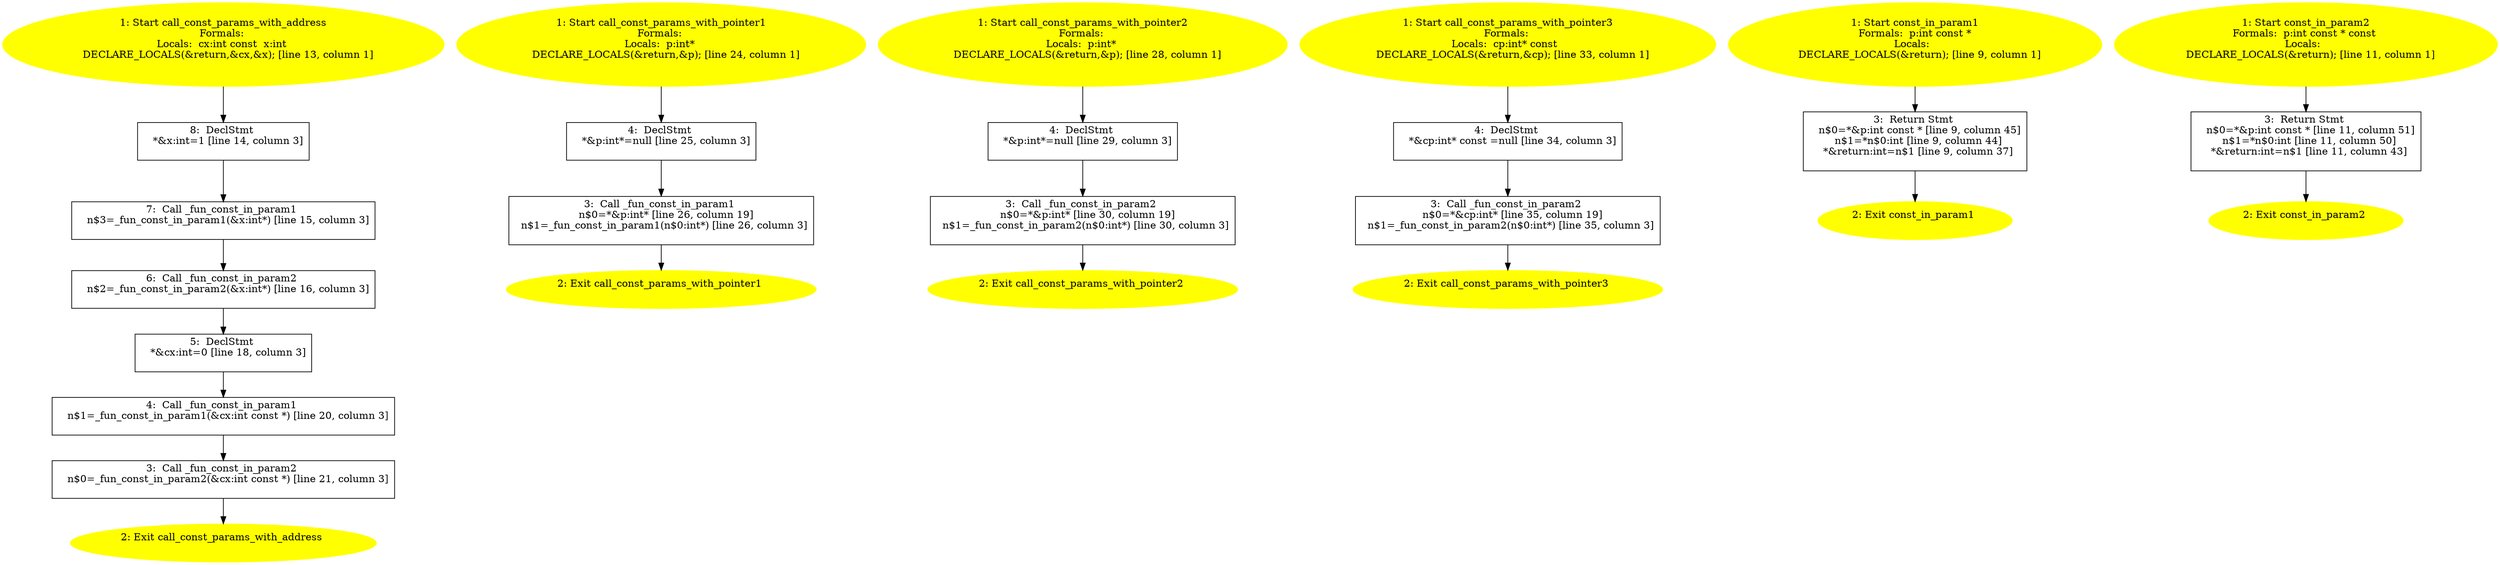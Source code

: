 /* @generated */
digraph cfg {
"call_const_params_with_address#9224946220162093338.ede5d9916aae78a9bdce4ac18328cdb4_1" [label="1: Start call_const_params_with_address\nFormals: \nLocals:  cx:int const  x:int \n   DECLARE_LOCALS(&return,&cx,&x); [line 13, column 1]\n " color=yellow style=filled]
	

	 "call_const_params_with_address#9224946220162093338.ede5d9916aae78a9bdce4ac18328cdb4_1" -> "call_const_params_with_address#9224946220162093338.ede5d9916aae78a9bdce4ac18328cdb4_8" ;
"call_const_params_with_address#9224946220162093338.ede5d9916aae78a9bdce4ac18328cdb4_2" [label="2: Exit call_const_params_with_address \n  " color=yellow style=filled]
	

"call_const_params_with_address#9224946220162093338.ede5d9916aae78a9bdce4ac18328cdb4_3" [label="3:  Call _fun_const_in_param2 \n   n$0=_fun_const_in_param2(&cx:int const *) [line 21, column 3]\n " shape="box"]
	

	 "call_const_params_with_address#9224946220162093338.ede5d9916aae78a9bdce4ac18328cdb4_3" -> "call_const_params_with_address#9224946220162093338.ede5d9916aae78a9bdce4ac18328cdb4_2" ;
"call_const_params_with_address#9224946220162093338.ede5d9916aae78a9bdce4ac18328cdb4_4" [label="4:  Call _fun_const_in_param1 \n   n$1=_fun_const_in_param1(&cx:int const *) [line 20, column 3]\n " shape="box"]
	

	 "call_const_params_with_address#9224946220162093338.ede5d9916aae78a9bdce4ac18328cdb4_4" -> "call_const_params_with_address#9224946220162093338.ede5d9916aae78a9bdce4ac18328cdb4_3" ;
"call_const_params_with_address#9224946220162093338.ede5d9916aae78a9bdce4ac18328cdb4_5" [label="5:  DeclStmt \n   *&cx:int=0 [line 18, column 3]\n " shape="box"]
	

	 "call_const_params_with_address#9224946220162093338.ede5d9916aae78a9bdce4ac18328cdb4_5" -> "call_const_params_with_address#9224946220162093338.ede5d9916aae78a9bdce4ac18328cdb4_4" ;
"call_const_params_with_address#9224946220162093338.ede5d9916aae78a9bdce4ac18328cdb4_6" [label="6:  Call _fun_const_in_param2 \n   n$2=_fun_const_in_param2(&x:int*) [line 16, column 3]\n " shape="box"]
	

	 "call_const_params_with_address#9224946220162093338.ede5d9916aae78a9bdce4ac18328cdb4_6" -> "call_const_params_with_address#9224946220162093338.ede5d9916aae78a9bdce4ac18328cdb4_5" ;
"call_const_params_with_address#9224946220162093338.ede5d9916aae78a9bdce4ac18328cdb4_7" [label="7:  Call _fun_const_in_param1 \n   n$3=_fun_const_in_param1(&x:int*) [line 15, column 3]\n " shape="box"]
	

	 "call_const_params_with_address#9224946220162093338.ede5d9916aae78a9bdce4ac18328cdb4_7" -> "call_const_params_with_address#9224946220162093338.ede5d9916aae78a9bdce4ac18328cdb4_6" ;
"call_const_params_with_address#9224946220162093338.ede5d9916aae78a9bdce4ac18328cdb4_8" [label="8:  DeclStmt \n   *&x:int=1 [line 14, column 3]\n " shape="box"]
	

	 "call_const_params_with_address#9224946220162093338.ede5d9916aae78a9bdce4ac18328cdb4_8" -> "call_const_params_with_address#9224946220162093338.ede5d9916aae78a9bdce4ac18328cdb4_7" ;
"call_const_params_with_pointer1#3193967915651281089.e26879dad7f44305c11fcc69c90dba86_1" [label="1: Start call_const_params_with_pointer1\nFormals: \nLocals:  p:int* \n   DECLARE_LOCALS(&return,&p); [line 24, column 1]\n " color=yellow style=filled]
	

	 "call_const_params_with_pointer1#3193967915651281089.e26879dad7f44305c11fcc69c90dba86_1" -> "call_const_params_with_pointer1#3193967915651281089.e26879dad7f44305c11fcc69c90dba86_4" ;
"call_const_params_with_pointer1#3193967915651281089.e26879dad7f44305c11fcc69c90dba86_2" [label="2: Exit call_const_params_with_pointer1 \n  " color=yellow style=filled]
	

"call_const_params_with_pointer1#3193967915651281089.e26879dad7f44305c11fcc69c90dba86_3" [label="3:  Call _fun_const_in_param1 \n   n$0=*&p:int* [line 26, column 19]\n  n$1=_fun_const_in_param1(n$0:int*) [line 26, column 3]\n " shape="box"]
	

	 "call_const_params_with_pointer1#3193967915651281089.e26879dad7f44305c11fcc69c90dba86_3" -> "call_const_params_with_pointer1#3193967915651281089.e26879dad7f44305c11fcc69c90dba86_2" ;
"call_const_params_with_pointer1#3193967915651281089.e26879dad7f44305c11fcc69c90dba86_4" [label="4:  DeclStmt \n   *&p:int*=null [line 25, column 3]\n " shape="box"]
	

	 "call_const_params_with_pointer1#3193967915651281089.e26879dad7f44305c11fcc69c90dba86_4" -> "call_const_params_with_pointer1#3193967915651281089.e26879dad7f44305c11fcc69c90dba86_3" ;
"call_const_params_with_pointer2#3191133374674320806.7e564aa4edfd75304391a38942d7e07f_1" [label="1: Start call_const_params_with_pointer2\nFormals: \nLocals:  p:int* \n   DECLARE_LOCALS(&return,&p); [line 28, column 1]\n " color=yellow style=filled]
	

	 "call_const_params_with_pointer2#3191133374674320806.7e564aa4edfd75304391a38942d7e07f_1" -> "call_const_params_with_pointer2#3191133374674320806.7e564aa4edfd75304391a38942d7e07f_4" ;
"call_const_params_with_pointer2#3191133374674320806.7e564aa4edfd75304391a38942d7e07f_2" [label="2: Exit call_const_params_with_pointer2 \n  " color=yellow style=filled]
	

"call_const_params_with_pointer2#3191133374674320806.7e564aa4edfd75304391a38942d7e07f_3" [label="3:  Call _fun_const_in_param2 \n   n$0=*&p:int* [line 30, column 19]\n  n$1=_fun_const_in_param2(n$0:int*) [line 30, column 3]\n " shape="box"]
	

	 "call_const_params_with_pointer2#3191133374674320806.7e564aa4edfd75304391a38942d7e07f_3" -> "call_const_params_with_pointer2#3191133374674320806.7e564aa4edfd75304391a38942d7e07f_2" ;
"call_const_params_with_pointer2#3191133374674320806.7e564aa4edfd75304391a38942d7e07f_4" [label="4:  DeclStmt \n   *&p:int*=null [line 29, column 3]\n " shape="box"]
	

	 "call_const_params_with_pointer2#3191133374674320806.7e564aa4edfd75304391a38942d7e07f_4" -> "call_const_params_with_pointer2#3191133374674320806.7e564aa4edfd75304391a38942d7e07f_3" ;
"call_const_params_with_pointer3#3191979998627854051.cb64d3f1c70e7ecb4d702fb494a6ddf9_1" [label="1: Start call_const_params_with_pointer3\nFormals: \nLocals:  cp:int* const  \n   DECLARE_LOCALS(&return,&cp); [line 33, column 1]\n " color=yellow style=filled]
	

	 "call_const_params_with_pointer3#3191979998627854051.cb64d3f1c70e7ecb4d702fb494a6ddf9_1" -> "call_const_params_with_pointer3#3191979998627854051.cb64d3f1c70e7ecb4d702fb494a6ddf9_4" ;
"call_const_params_with_pointer3#3191979998627854051.cb64d3f1c70e7ecb4d702fb494a6ddf9_2" [label="2: Exit call_const_params_with_pointer3 \n  " color=yellow style=filled]
	

"call_const_params_with_pointer3#3191979998627854051.cb64d3f1c70e7ecb4d702fb494a6ddf9_3" [label="3:  Call _fun_const_in_param2 \n   n$0=*&cp:int* [line 35, column 19]\n  n$1=_fun_const_in_param2(n$0:int*) [line 35, column 3]\n " shape="box"]
	

	 "call_const_params_with_pointer3#3191979998627854051.cb64d3f1c70e7ecb4d702fb494a6ddf9_3" -> "call_const_params_with_pointer3#3191979998627854051.cb64d3f1c70e7ecb4d702fb494a6ddf9_2" ;
"call_const_params_with_pointer3#3191979998627854051.cb64d3f1c70e7ecb4d702fb494a6ddf9_4" [label="4:  DeclStmt \n   *&cp:int* const =null [line 34, column 3]\n " shape="box"]
	

	 "call_const_params_with_pointer3#3191979998627854051.cb64d3f1c70e7ecb4d702fb494a6ddf9_4" -> "call_const_params_with_pointer3#3191979998627854051.cb64d3f1c70e7ecb4d702fb494a6ddf9_3" ;
"const_in_param1#18320019178437505814.a844808a0d69c55797f9fb0995e0aee5_1" [label="1: Start const_in_param1\nFormals:  p:int const *\nLocals:  \n   DECLARE_LOCALS(&return); [line 9, column 1]\n " color=yellow style=filled]
	

	 "const_in_param1#18320019178437505814.a844808a0d69c55797f9fb0995e0aee5_1" -> "const_in_param1#18320019178437505814.a844808a0d69c55797f9fb0995e0aee5_3" ;
"const_in_param1#18320019178437505814.a844808a0d69c55797f9fb0995e0aee5_2" [label="2: Exit const_in_param1 \n  " color=yellow style=filled]
	

"const_in_param1#18320019178437505814.a844808a0d69c55797f9fb0995e0aee5_3" [label="3:  Return Stmt \n   n$0=*&p:int const * [line 9, column 45]\n  n$1=*n$0:int [line 9, column 44]\n  *&return:int=n$1 [line 9, column 37]\n " shape="box"]
	

	 "const_in_param1#18320019178437505814.a844808a0d69c55797f9fb0995e0aee5_3" -> "const_in_param1#18320019178437505814.a844808a0d69c55797f9fb0995e0aee5_2" ;
"const_in_param2#8428058276837502013.07a7436b2e073e84a0e279fb805bdcec_1" [label="1: Start const_in_param2\nFormals:  p:int const * const \nLocals:  \n   DECLARE_LOCALS(&return); [line 11, column 1]\n " color=yellow style=filled]
	

	 "const_in_param2#8428058276837502013.07a7436b2e073e84a0e279fb805bdcec_1" -> "const_in_param2#8428058276837502013.07a7436b2e073e84a0e279fb805bdcec_3" ;
"const_in_param2#8428058276837502013.07a7436b2e073e84a0e279fb805bdcec_2" [label="2: Exit const_in_param2 \n  " color=yellow style=filled]
	

"const_in_param2#8428058276837502013.07a7436b2e073e84a0e279fb805bdcec_3" [label="3:  Return Stmt \n   n$0=*&p:int const * [line 11, column 51]\n  n$1=*n$0:int [line 11, column 50]\n  *&return:int=n$1 [line 11, column 43]\n " shape="box"]
	

	 "const_in_param2#8428058276837502013.07a7436b2e073e84a0e279fb805bdcec_3" -> "const_in_param2#8428058276837502013.07a7436b2e073e84a0e279fb805bdcec_2" ;
}
